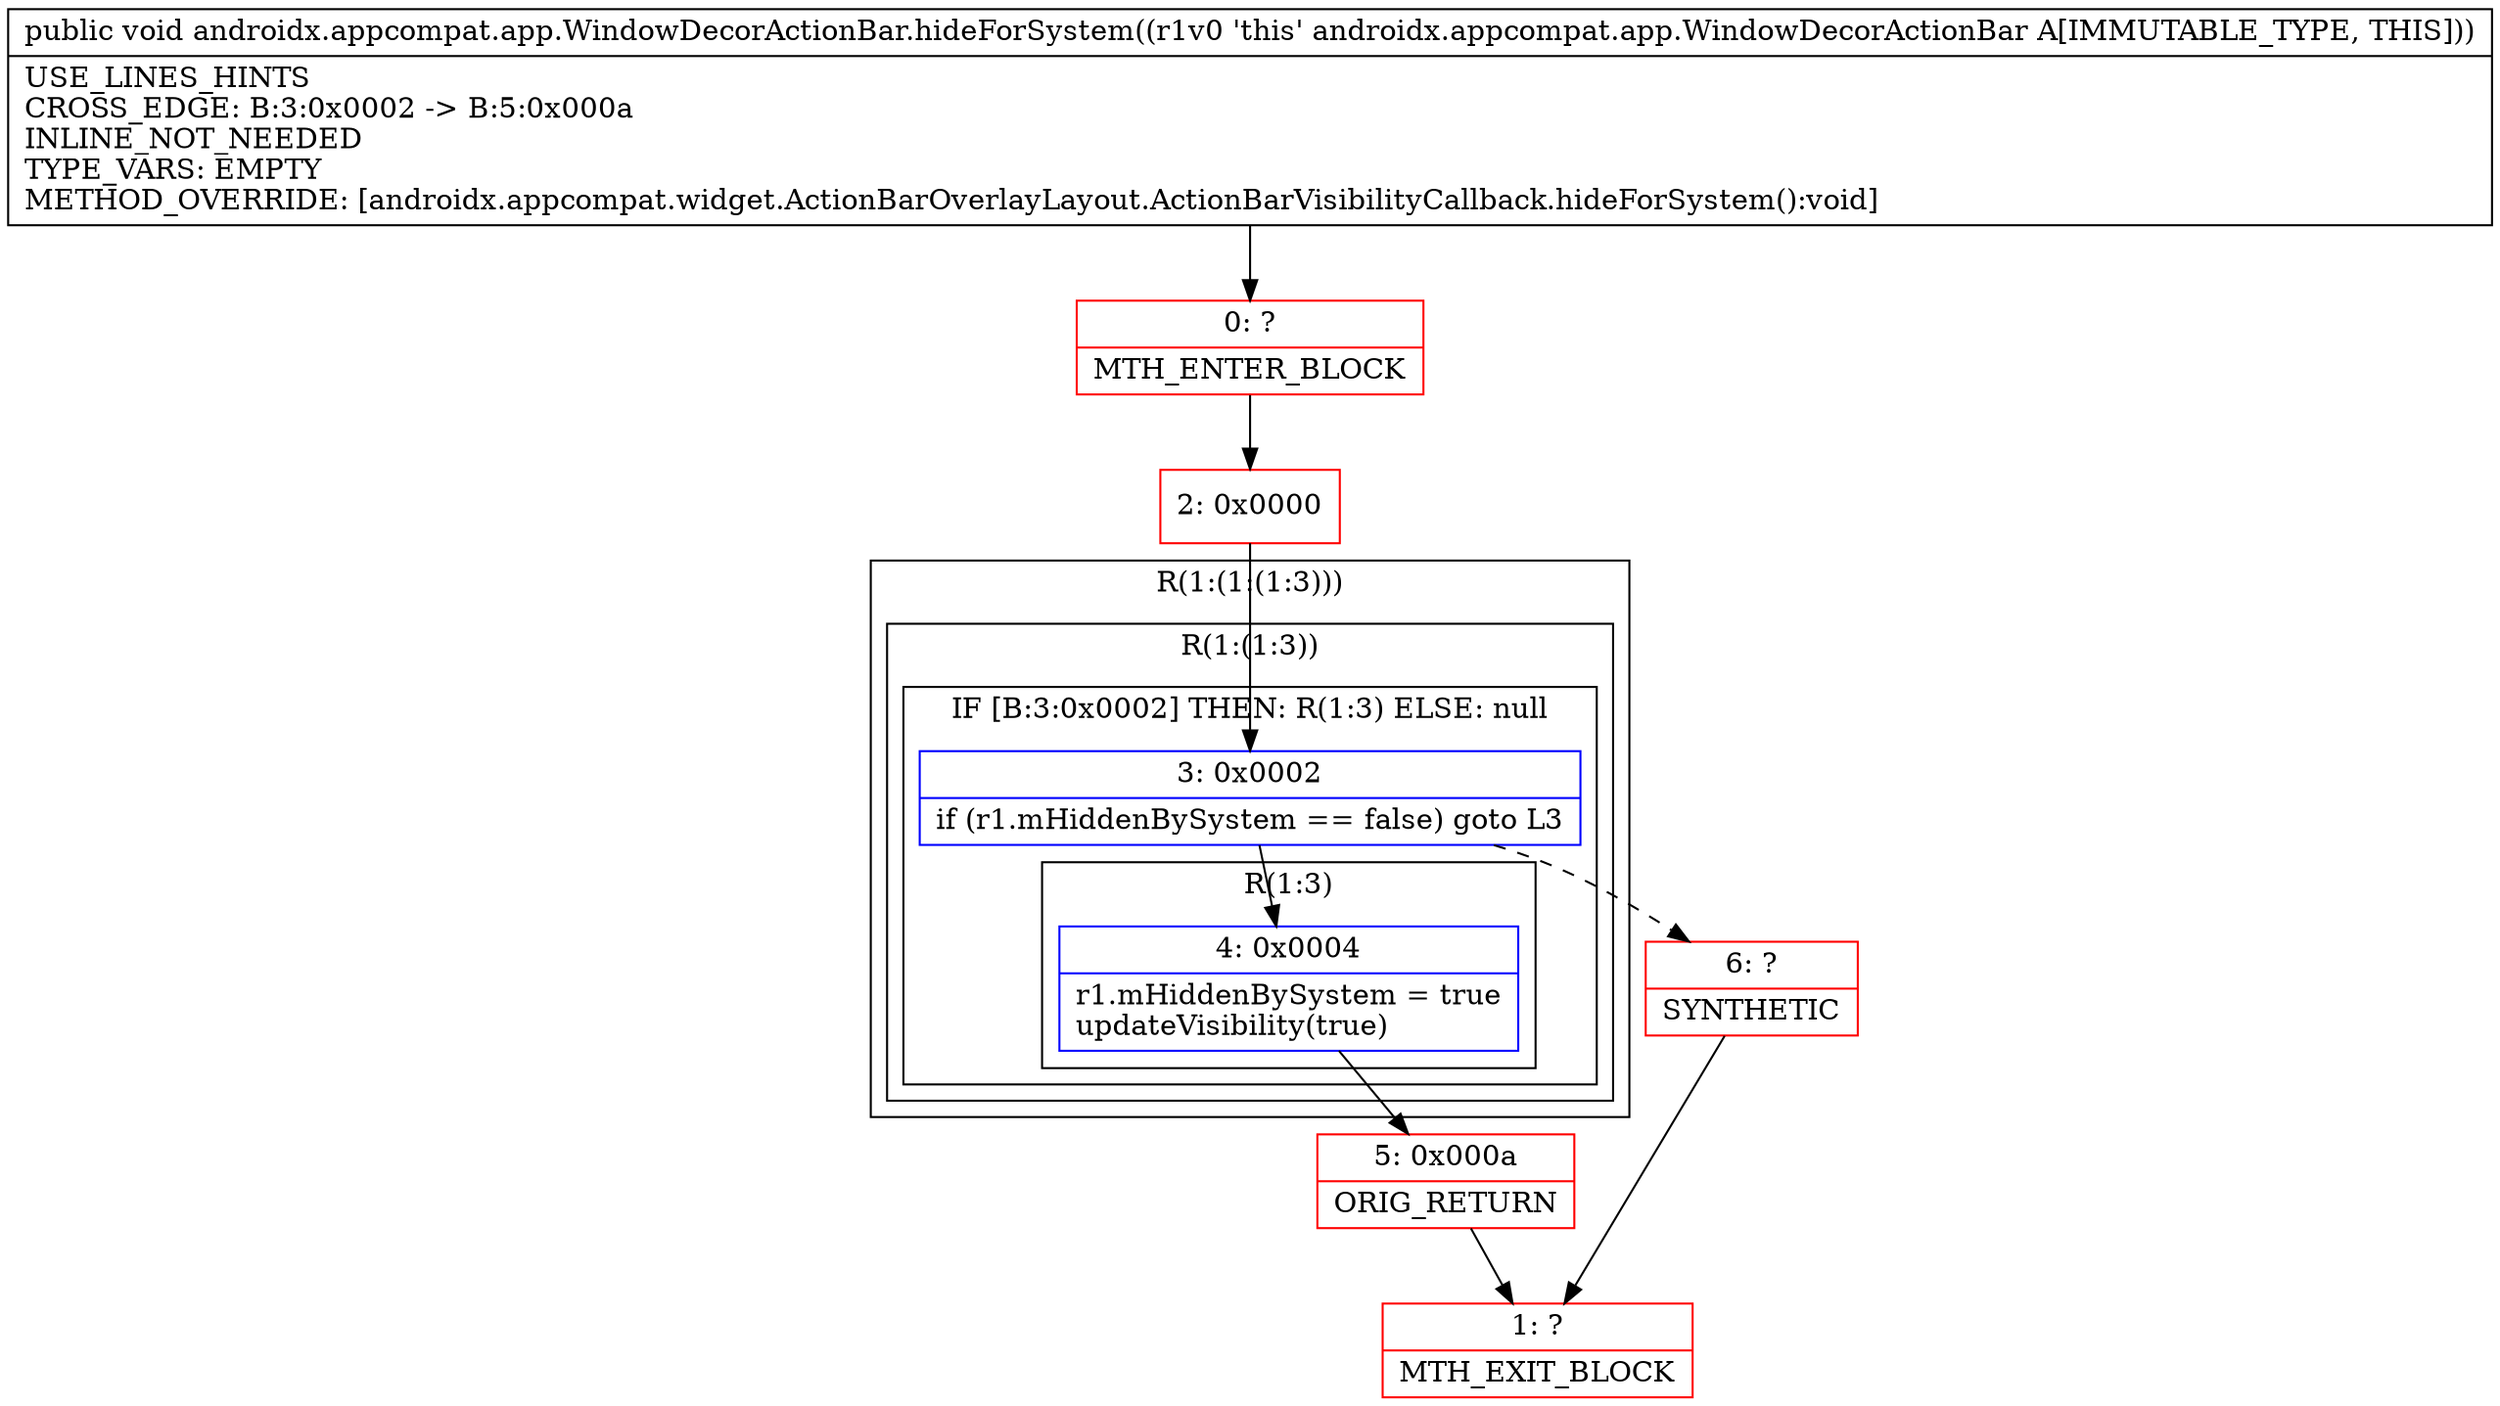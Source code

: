digraph "CFG forandroidx.appcompat.app.WindowDecorActionBar.hideForSystem()V" {
subgraph cluster_Region_1101718539 {
label = "R(1:(1:(1:3)))";
node [shape=record,color=blue];
subgraph cluster_Region_1321116297 {
label = "R(1:(1:3))";
node [shape=record,color=blue];
subgraph cluster_IfRegion_1714830586 {
label = "IF [B:3:0x0002] THEN: R(1:3) ELSE: null";
node [shape=record,color=blue];
Node_3 [shape=record,label="{3\:\ 0x0002|if (r1.mHiddenBySystem == false) goto L3\l}"];
subgraph cluster_Region_1070451552 {
label = "R(1:3)";
node [shape=record,color=blue];
Node_4 [shape=record,label="{4\:\ 0x0004|r1.mHiddenBySystem = true\lupdateVisibility(true)\l}"];
}
}
}
}
Node_0 [shape=record,color=red,label="{0\:\ ?|MTH_ENTER_BLOCK\l}"];
Node_2 [shape=record,color=red,label="{2\:\ 0x0000}"];
Node_5 [shape=record,color=red,label="{5\:\ 0x000a|ORIG_RETURN\l}"];
Node_1 [shape=record,color=red,label="{1\:\ ?|MTH_EXIT_BLOCK\l}"];
Node_6 [shape=record,color=red,label="{6\:\ ?|SYNTHETIC\l}"];
MethodNode[shape=record,label="{public void androidx.appcompat.app.WindowDecorActionBar.hideForSystem((r1v0 'this' androidx.appcompat.app.WindowDecorActionBar A[IMMUTABLE_TYPE, THIS]))  | USE_LINES_HINTS\lCROSS_EDGE: B:3:0x0002 \-\> B:5:0x000a\lINLINE_NOT_NEEDED\lTYPE_VARS: EMPTY\lMETHOD_OVERRIDE: [androidx.appcompat.widget.ActionBarOverlayLayout.ActionBarVisibilityCallback.hideForSystem():void]\l}"];
MethodNode -> Node_0;Node_3 -> Node_4;
Node_3 -> Node_6[style=dashed];
Node_4 -> Node_5;
Node_0 -> Node_2;
Node_2 -> Node_3;
Node_5 -> Node_1;
Node_6 -> Node_1;
}


